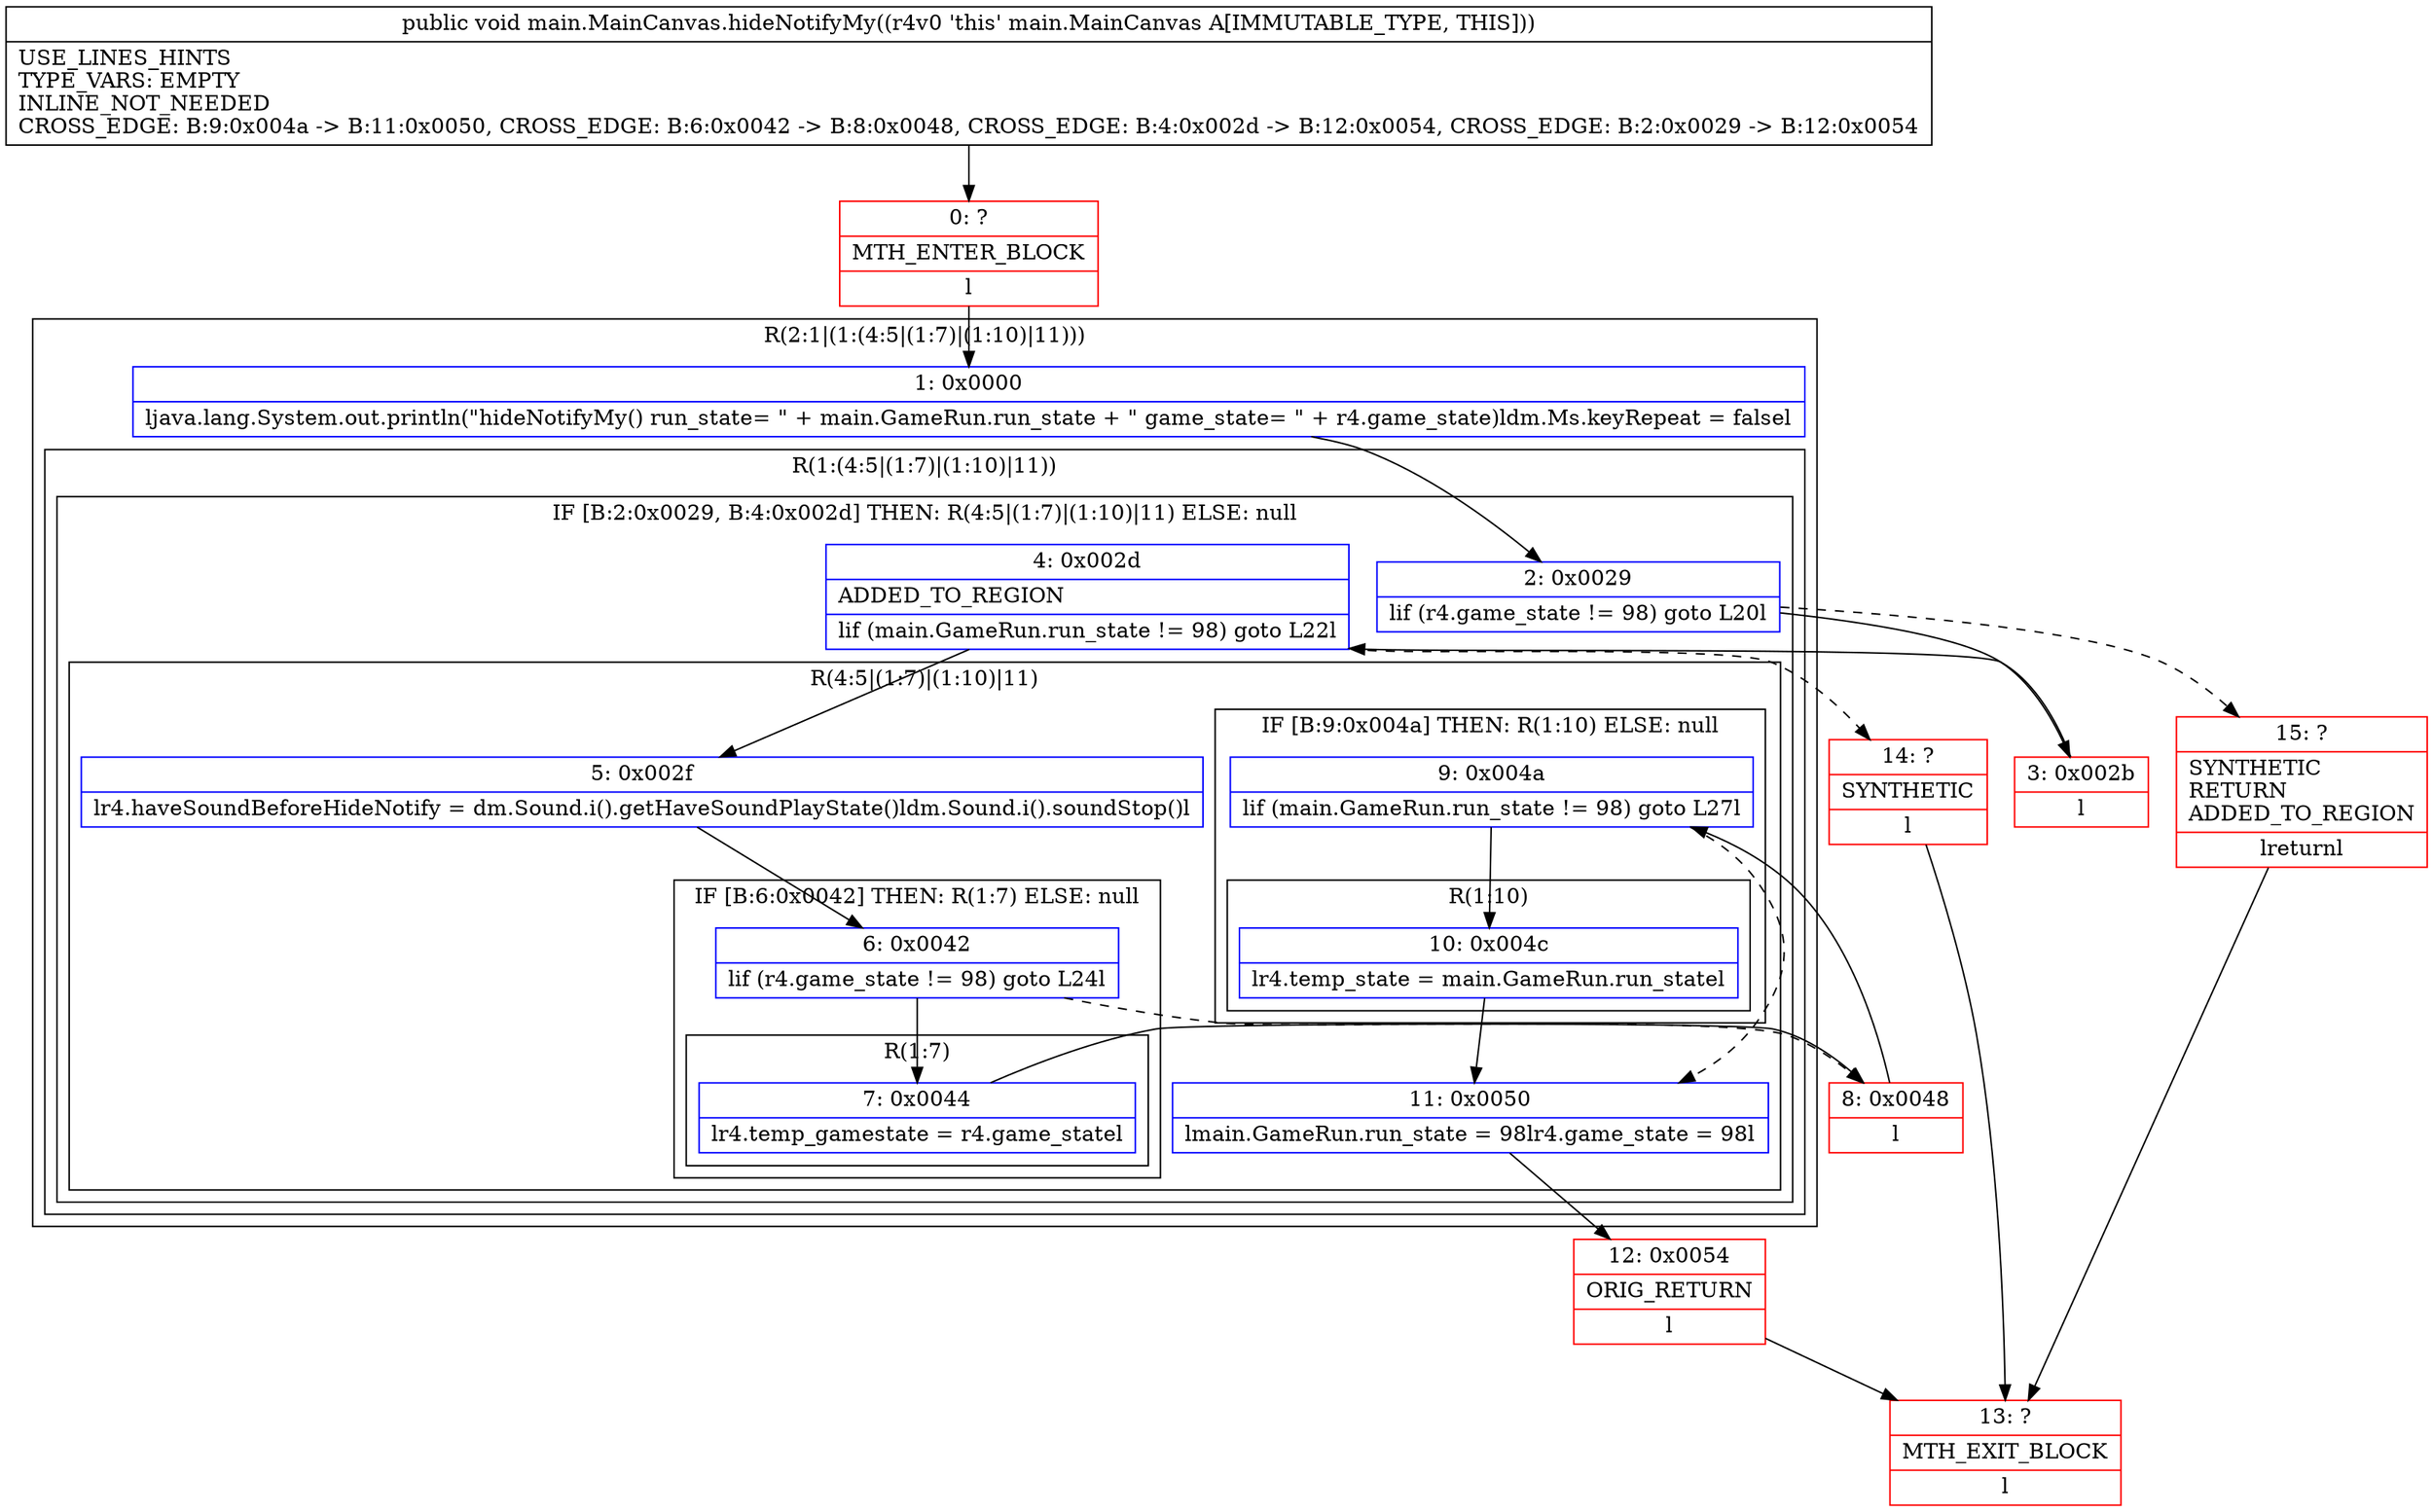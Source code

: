 digraph "CFG formain.MainCanvas.hideNotifyMy()V" {
subgraph cluster_Region_23576203 {
label = "R(2:1|(1:(4:5|(1:7)|(1:10)|11)))";
node [shape=record,color=blue];
Node_1 [shape=record,label="{1\:\ 0x0000|ljava.lang.System.out.println(\"hideNotifyMy() run_state= \" + main.GameRun.run_state + \" game_state= \" + r4.game_state)ldm.Ms.keyRepeat = falsel}"];
subgraph cluster_Region_432608920 {
label = "R(1:(4:5|(1:7)|(1:10)|11))";
node [shape=record,color=blue];
subgraph cluster_IfRegion_979817787 {
label = "IF [B:2:0x0029, B:4:0x002d] THEN: R(4:5|(1:7)|(1:10)|11) ELSE: null";
node [shape=record,color=blue];
Node_2 [shape=record,label="{2\:\ 0x0029|lif (r4.game_state != 98) goto L20l}"];
Node_4 [shape=record,label="{4\:\ 0x002d|ADDED_TO_REGION\l|lif (main.GameRun.run_state != 98) goto L22l}"];
subgraph cluster_Region_832695595 {
label = "R(4:5|(1:7)|(1:10)|11)";
node [shape=record,color=blue];
Node_5 [shape=record,label="{5\:\ 0x002f|lr4.haveSoundBeforeHideNotify = dm.Sound.i().getHaveSoundPlayState()ldm.Sound.i().soundStop()l}"];
subgraph cluster_IfRegion_227450482 {
label = "IF [B:6:0x0042] THEN: R(1:7) ELSE: null";
node [shape=record,color=blue];
Node_6 [shape=record,label="{6\:\ 0x0042|lif (r4.game_state != 98) goto L24l}"];
subgraph cluster_Region_1554130061 {
label = "R(1:7)";
node [shape=record,color=blue];
Node_7 [shape=record,label="{7\:\ 0x0044|lr4.temp_gamestate = r4.game_statel}"];
}
}
subgraph cluster_IfRegion_1356987695 {
label = "IF [B:9:0x004a] THEN: R(1:10) ELSE: null";
node [shape=record,color=blue];
Node_9 [shape=record,label="{9\:\ 0x004a|lif (main.GameRun.run_state != 98) goto L27l}"];
subgraph cluster_Region_1847036589 {
label = "R(1:10)";
node [shape=record,color=blue];
Node_10 [shape=record,label="{10\:\ 0x004c|lr4.temp_state = main.GameRun.run_statel}"];
}
}
Node_11 [shape=record,label="{11\:\ 0x0050|lmain.GameRun.run_state = 98lr4.game_state = 98l}"];
}
}
}
}
Node_0 [shape=record,color=red,label="{0\:\ ?|MTH_ENTER_BLOCK\l|l}"];
Node_3 [shape=record,color=red,label="{3\:\ 0x002b|l}"];
Node_8 [shape=record,color=red,label="{8\:\ 0x0048|l}"];
Node_12 [shape=record,color=red,label="{12\:\ 0x0054|ORIG_RETURN\l|l}"];
Node_13 [shape=record,color=red,label="{13\:\ ?|MTH_EXIT_BLOCK\l|l}"];
Node_14 [shape=record,color=red,label="{14\:\ ?|SYNTHETIC\l|l}"];
Node_15 [shape=record,color=red,label="{15\:\ ?|SYNTHETIC\lRETURN\lADDED_TO_REGION\l|lreturnl}"];
MethodNode[shape=record,label="{public void main.MainCanvas.hideNotifyMy((r4v0 'this' main.MainCanvas A[IMMUTABLE_TYPE, THIS]))  | USE_LINES_HINTS\lTYPE_VARS: EMPTY\lINLINE_NOT_NEEDED\lCROSS_EDGE: B:9:0x004a \-\> B:11:0x0050, CROSS_EDGE: B:6:0x0042 \-\> B:8:0x0048, CROSS_EDGE: B:4:0x002d \-\> B:12:0x0054, CROSS_EDGE: B:2:0x0029 \-\> B:12:0x0054\l}"];
MethodNode -> Node_0;
Node_1 -> Node_2;
Node_2 -> Node_3;
Node_2 -> Node_15[style=dashed];
Node_4 -> Node_5;
Node_4 -> Node_14[style=dashed];
Node_5 -> Node_6;
Node_6 -> Node_7;
Node_6 -> Node_8[style=dashed];
Node_7 -> Node_8;
Node_9 -> Node_10;
Node_9 -> Node_11[style=dashed];
Node_10 -> Node_11;
Node_11 -> Node_12;
Node_0 -> Node_1;
Node_3 -> Node_4;
Node_8 -> Node_9;
Node_12 -> Node_13;
Node_14 -> Node_13;
Node_15 -> Node_13;
}

